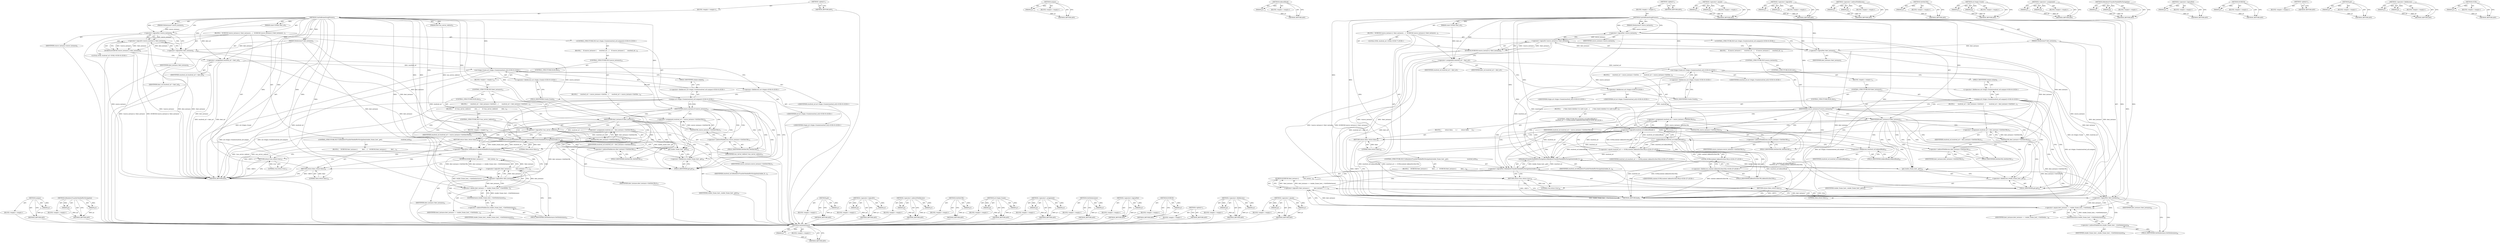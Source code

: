 digraph "GURL" {
vulnerable_128 [label=<(METHOD,unique)>];
vulnerable_129 [label=<(PARAM,p1)>];
vulnerable_130 [label=<(BLOCK,&lt;empty&gt;,&lt;empty&gt;)>];
vulnerable_131 [label=<(METHOD_RETURN,ANY)>];
vulnerable_151 [label=<(METHOD,IsRendererTransferNeededForNavigation)>];
vulnerable_152 [label=<(PARAM,p1)>];
vulnerable_153 [label=<(PARAM,p2)>];
vulnerable_154 [label=<(BLOCK,&lt;empty&gt;,&lt;empty&gt;)>];
vulnerable_155 [label=<(METHOD_RETURN,ANY)>];
vulnerable_6 [label=<(METHOD,&lt;global&gt;)<SUB>1</SUB>>];
vulnerable_7 [label=<(BLOCK,&lt;empty&gt;,&lt;empty&gt;)<SUB>1</SUB>>];
vulnerable_8 [label=<(METHOD,CanSubframeSwapProcess)<SUB>1</SUB>>];
vulnerable_9 [label=<(PARAM,const GURL&amp; dest_url)<SUB>2</SUB>>];
vulnerable_10 [label=<(PARAM,SiteInstance* source_instance)<SUB>3</SUB>>];
vulnerable_11 [label=<(PARAM,SiteInstance* dest_instance)<SUB>4</SUB>>];
vulnerable_12 [label=<(PARAM,bool was_server_redirect)<SUB>5</SUB>>];
vulnerable_13 [label=<(BLOCK,{
  DCHECK(!source_instance || !dest_instance);...,{
  DCHECK(!source_instance || !dest_instance);...)<SUB>5</SUB>>];
vulnerable_14 [label=<(DCHECK,DCHECK(!source_instance || !dest_instance))<SUB>6</SUB>>];
vulnerable_15 [label=<(&lt;operator&gt;.logicalOr,!source_instance || !dest_instance)<SUB>6</SUB>>];
vulnerable_16 [label=<(&lt;operator&gt;.logicalNot,!source_instance)<SUB>6</SUB>>];
vulnerable_17 [label=<(IDENTIFIER,source_instance,!source_instance)<SUB>6</SUB>>];
vulnerable_18 [label=<(&lt;operator&gt;.logicalNot,!dest_instance)<SUB>6</SUB>>];
vulnerable_19 [label=<(IDENTIFIER,dest_instance,!dest_instance)<SUB>6</SUB>>];
vulnerable_20 [label="<(LOCAL,GURL resolved_url: GURL)<SUB>8</SUB>>"];
vulnerable_21 [label=<(&lt;operator&gt;.assignment,resolved_url = dest_url)<SUB>8</SUB>>];
vulnerable_22 [label=<(IDENTIFIER,resolved_url,resolved_url = dest_url)<SUB>8</SUB>>];
vulnerable_23 [label=<(IDENTIFIER,dest_url,resolved_url = dest_url)<SUB>8</SUB>>];
vulnerable_24 [label="<(CONTROL_STRUCTURE,IF,if (url::Origin::Create(resolved_url).unique()))<SUB>9</SUB>>"];
vulnerable_25 [label="<(unique,url::Origin::Create(resolved_url).unique())<SUB>9</SUB>>"];
vulnerable_26 [label="<(&lt;operator&gt;.fieldAccess,url::Origin::Create(resolved_url).unique)<SUB>9</SUB>>"];
vulnerable_27 [label="<(url.Origin.Create,url::Origin::Create(resolved_url))<SUB>9</SUB>>"];
vulnerable_28 [label="<(&lt;operator&gt;.fieldAccess,url::Origin::Create)<SUB>9</SUB>>"];
vulnerable_29 [label="<(&lt;operator&gt;.fieldAccess,url::Origin)<SUB>9</SUB>>"];
vulnerable_30 [label="<(IDENTIFIER,url,url::Origin::Create(resolved_url))<SUB>9</SUB>>"];
vulnerable_31 [label="<(IDENTIFIER,Origin,url::Origin::Create(resolved_url))<SUB>9</SUB>>"];
vulnerable_32 [label=<(FIELD_IDENTIFIER,Create,Create)<SUB>9</SUB>>];
vulnerable_33 [label="<(IDENTIFIER,resolved_url,url::Origin::Create(resolved_url))<SUB>9</SUB>>"];
vulnerable_34 [label=<(FIELD_IDENTIFIER,unique,unique)<SUB>9</SUB>>];
vulnerable_35 [label=<(BLOCK,{
    if (source_instance) {
      resolved_url...,{
    if (source_instance) {
      resolved_url...)<SUB>9</SUB>>];
vulnerable_36 [label=<(CONTROL_STRUCTURE,IF,if (source_instance))<SUB>10</SUB>>];
vulnerable_37 [label=<(IDENTIFIER,source_instance,if (source_instance))<SUB>10</SUB>>];
vulnerable_38 [label=<(BLOCK,{
      resolved_url = source_instance-&gt;GetSite...,{
      resolved_url = source_instance-&gt;GetSite...)<SUB>10</SUB>>];
vulnerable_39 [label=<(&lt;operator&gt;.assignment,resolved_url = source_instance-&gt;GetSiteURL())<SUB>11</SUB>>];
vulnerable_40 [label=<(IDENTIFIER,resolved_url,resolved_url = source_instance-&gt;GetSiteURL())<SUB>11</SUB>>];
vulnerable_41 [label=<(GetSiteURL,source_instance-&gt;GetSiteURL())<SUB>11</SUB>>];
vulnerable_42 [label=<(&lt;operator&gt;.indirectFieldAccess,source_instance-&gt;GetSiteURL)<SUB>11</SUB>>];
vulnerable_43 [label=<(IDENTIFIER,source_instance,source_instance-&gt;GetSiteURL())<SUB>11</SUB>>];
vulnerable_44 [label=<(FIELD_IDENTIFIER,GetSiteURL,GetSiteURL)<SUB>11</SUB>>];
vulnerable_45 [label=<(CONTROL_STRUCTURE,ELSE,else)<SUB>12</SUB>>];
vulnerable_46 [label=<(BLOCK,&lt;empty&gt;,&lt;empty&gt;)<SUB>12</SUB>>];
vulnerable_47 [label=<(CONTROL_STRUCTURE,IF,if (dest_instance))<SUB>12</SUB>>];
vulnerable_48 [label=<(IDENTIFIER,dest_instance,if (dest_instance))<SUB>12</SUB>>];
vulnerable_49 [label=<(BLOCK,{
       resolved_url = dest_instance-&gt;GetSiteU...,{
       resolved_url = dest_instance-&gt;GetSiteU...)<SUB>12</SUB>>];
vulnerable_50 [label=<(&lt;operator&gt;.assignment,resolved_url = dest_instance-&gt;GetSiteURL())<SUB>13</SUB>>];
vulnerable_51 [label=<(IDENTIFIER,resolved_url,resolved_url = dest_instance-&gt;GetSiteURL())<SUB>13</SUB>>];
vulnerable_52 [label=<(GetSiteURL,dest_instance-&gt;GetSiteURL())<SUB>13</SUB>>];
vulnerable_53 [label=<(&lt;operator&gt;.indirectFieldAccess,dest_instance-&gt;GetSiteURL)<SUB>13</SUB>>];
vulnerable_54 [label=<(IDENTIFIER,dest_instance,dest_instance-&gt;GetSiteURL())<SUB>13</SUB>>];
vulnerable_55 [label=<(FIELD_IDENTIFIER,GetSiteURL,GetSiteURL)<SUB>13</SUB>>];
vulnerable_56 [label=<(CONTROL_STRUCTURE,ELSE,else)<SUB>14</SUB>>];
vulnerable_57 [label=<(BLOCK,{
      if (!was_server_redirect)
         retu...,{
      if (!was_server_redirect)
         retu...)<SUB>14</SUB>>];
vulnerable_58 [label=<(CONTROL_STRUCTURE,IF,if (!was_server_redirect))<SUB>15</SUB>>];
vulnerable_59 [label=<(&lt;operator&gt;.logicalNot,!was_server_redirect)<SUB>15</SUB>>];
vulnerable_60 [label=<(IDENTIFIER,was_server_redirect,!was_server_redirect)<SUB>15</SUB>>];
vulnerable_61 [label=<(BLOCK,&lt;empty&gt;,&lt;empty&gt;)<SUB>16</SUB>>];
vulnerable_62 [label=<(RETURN,return false;,return false;)<SUB>16</SUB>>];
vulnerable_63 [label=<(LITERAL,false,return false;)<SUB>16</SUB>>];
vulnerable_64 [label=<(CONTROL_STRUCTURE,IF,if (!IsRendererTransferNeededForNavigation(render_frame_host_.get(),
                                             resolved_url)))<SUB>20</SUB>>];
vulnerable_65 [label=<(&lt;operator&gt;.logicalNot,!IsRendererTransferNeededForNavigation(render_f...)<SUB>20</SUB>>];
vulnerable_66 [label=<(IsRendererTransferNeededForNavigation,IsRendererTransferNeededForNavigation(render_fr...)<SUB>20</SUB>>];
vulnerable_67 [label=<(get,render_frame_host_.get())<SUB>20</SUB>>];
vulnerable_68 [label=<(&lt;operator&gt;.fieldAccess,render_frame_host_.get)<SUB>20</SUB>>];
vulnerable_69 [label=<(IDENTIFIER,render_frame_host_,render_frame_host_.get())<SUB>20</SUB>>];
vulnerable_70 [label=<(FIELD_IDENTIFIER,get,get)<SUB>20</SUB>>];
vulnerable_71 [label=<(IDENTIFIER,resolved_url,IsRendererTransferNeededForNavigation(render_fr...)<SUB>21</SUB>>];
vulnerable_72 [label=<(BLOCK,{
    DCHECK(!dest_instance ||
           dest_...,{
    DCHECK(!dest_instance ||
           dest_...)<SUB>21</SUB>>];
vulnerable_73 [label=<(DCHECK,DCHECK(!dest_instance ||
           dest_instan...)<SUB>22</SUB>>];
vulnerable_74 [label=<(&lt;operator&gt;.logicalOr,!dest_instance ||
           dest_instance == r...)<SUB>22</SUB>>];
vulnerable_75 [label=<(&lt;operator&gt;.logicalNot,!dest_instance)<SUB>22</SUB>>];
vulnerable_76 [label=<(IDENTIFIER,dest_instance,!dest_instance)<SUB>22</SUB>>];
vulnerable_77 [label=<(&lt;operator&gt;.equals,dest_instance == render_frame_host_-&gt;GetSiteIns...)<SUB>23</SUB>>];
vulnerable_78 [label=<(IDENTIFIER,dest_instance,dest_instance == render_frame_host_-&gt;GetSiteIns...)<SUB>23</SUB>>];
vulnerable_79 [label=<(GetSiteInstance,render_frame_host_-&gt;GetSiteInstance())<SUB>23</SUB>>];
vulnerable_80 [label=<(&lt;operator&gt;.indirectFieldAccess,render_frame_host_-&gt;GetSiteInstance)<SUB>23</SUB>>];
vulnerable_81 [label=<(IDENTIFIER,render_frame_host_,render_frame_host_-&gt;GetSiteInstance())<SUB>23</SUB>>];
vulnerable_82 [label=<(FIELD_IDENTIFIER,GetSiteInstance,GetSiteInstance)<SUB>23</SUB>>];
vulnerable_83 [label=<(RETURN,return false;,return false;)<SUB>24</SUB>>];
vulnerable_84 [label=<(LITERAL,false,return false;)<SUB>24</SUB>>];
vulnerable_85 [label=<(RETURN,return true;,return true;)<SUB>27</SUB>>];
vulnerable_86 [label=<(LITERAL,true,return true;)<SUB>27</SUB>>];
vulnerable_87 [label=<(METHOD_RETURN,bool)<SUB>1</SUB>>];
vulnerable_89 [label=<(METHOD_RETURN,ANY)<SUB>1</SUB>>];
vulnerable_156 [label=<(METHOD,get)>];
vulnerable_157 [label=<(PARAM,p1)>];
vulnerable_158 [label=<(BLOCK,&lt;empty&gt;,&lt;empty&gt;)>];
vulnerable_159 [label=<(METHOD_RETURN,ANY)>];
vulnerable_114 [label=<(METHOD,&lt;operator&gt;.logicalOr)>];
vulnerable_115 [label=<(PARAM,p1)>];
vulnerable_116 [label=<(PARAM,p2)>];
vulnerable_117 [label=<(BLOCK,&lt;empty&gt;,&lt;empty&gt;)>];
vulnerable_118 [label=<(METHOD_RETURN,ANY)>];
vulnerable_146 [label=<(METHOD,&lt;operator&gt;.indirectFieldAccess)>];
vulnerable_147 [label=<(PARAM,p1)>];
vulnerable_148 [label=<(PARAM,p2)>];
vulnerable_149 [label=<(BLOCK,&lt;empty&gt;,&lt;empty&gt;)>];
vulnerable_150 [label=<(METHOD_RETURN,ANY)>];
vulnerable_142 [label=<(METHOD,GetSiteURL)>];
vulnerable_143 [label=<(PARAM,p1)>];
vulnerable_144 [label=<(BLOCK,&lt;empty&gt;,&lt;empty&gt;)>];
vulnerable_145 [label=<(METHOD_RETURN,ANY)>];
vulnerable_137 [label=<(METHOD,url.Origin.Create)>];
vulnerable_138 [label=<(PARAM,p1)>];
vulnerable_139 [label=<(PARAM,p2)>];
vulnerable_140 [label=<(BLOCK,&lt;empty&gt;,&lt;empty&gt;)>];
vulnerable_141 [label=<(METHOD_RETURN,ANY)>];
vulnerable_123 [label=<(METHOD,&lt;operator&gt;.assignment)>];
vulnerable_124 [label=<(PARAM,p1)>];
vulnerable_125 [label=<(PARAM,p2)>];
vulnerable_126 [label=<(BLOCK,&lt;empty&gt;,&lt;empty&gt;)>];
vulnerable_127 [label=<(METHOD_RETURN,ANY)>];
vulnerable_165 [label=<(METHOD,GetSiteInstance)>];
vulnerable_166 [label=<(PARAM,p1)>];
vulnerable_167 [label=<(BLOCK,&lt;empty&gt;,&lt;empty&gt;)>];
vulnerable_168 [label=<(METHOD_RETURN,ANY)>];
vulnerable_119 [label=<(METHOD,&lt;operator&gt;.logicalNot)>];
vulnerable_120 [label=<(PARAM,p1)>];
vulnerable_121 [label=<(BLOCK,&lt;empty&gt;,&lt;empty&gt;)>];
vulnerable_122 [label=<(METHOD_RETURN,ANY)>];
vulnerable_110 [label=<(METHOD,DCHECK)>];
vulnerable_111 [label=<(PARAM,p1)>];
vulnerable_112 [label=<(BLOCK,&lt;empty&gt;,&lt;empty&gt;)>];
vulnerable_113 [label=<(METHOD_RETURN,ANY)>];
vulnerable_104 [label=<(METHOD,&lt;global&gt;)<SUB>1</SUB>>];
vulnerable_105 [label=<(BLOCK,&lt;empty&gt;,&lt;empty&gt;)>];
vulnerable_106 [label=<(METHOD_RETURN,ANY)>];
vulnerable_132 [label=<(METHOD,&lt;operator&gt;.fieldAccess)>];
vulnerable_133 [label=<(PARAM,p1)>];
vulnerable_134 [label=<(PARAM,p2)>];
vulnerable_135 [label=<(BLOCK,&lt;empty&gt;,&lt;empty&gt;)>];
vulnerable_136 [label=<(METHOD_RETURN,ANY)>];
vulnerable_160 [label=<(METHOD,&lt;operator&gt;.equals)>];
vulnerable_161 [label=<(PARAM,p1)>];
vulnerable_162 [label=<(PARAM,p2)>];
vulnerable_163 [label=<(BLOCK,&lt;empty&gt;,&lt;empty&gt;)>];
vulnerable_164 [label=<(METHOD_RETURN,ANY)>];
fixed_183 [label=<(METHOD,GetSiteInstance)>];
fixed_184 [label=<(PARAM,p1)>];
fixed_185 [label=<(BLOCK,&lt;empty&gt;,&lt;empty&gt;)>];
fixed_186 [label=<(METHOD_RETURN,ANY)>];
fixed_138 [label=<(METHOD,unique)>];
fixed_139 [label=<(PARAM,p1)>];
fixed_140 [label=<(BLOCK,&lt;empty&gt;,&lt;empty&gt;)>];
fixed_141 [label=<(METHOD_RETURN,ANY)>];
fixed_161 [label=<(METHOD,IsAboutBlank)>];
fixed_162 [label=<(PARAM,p1)>];
fixed_163 [label=<(BLOCK,&lt;empty&gt;,&lt;empty&gt;)>];
fixed_164 [label=<(METHOD_RETURN,ANY)>];
fixed_6 [label=<(METHOD,&lt;global&gt;)<SUB>1</SUB>>];
fixed_7 [label=<(BLOCK,&lt;empty&gt;,&lt;empty&gt;)<SUB>1</SUB>>];
fixed_8 [label=<(METHOD,CanSubframeSwapProcess)<SUB>1</SUB>>];
fixed_9 [label=<(PARAM,const GURL&amp; dest_url)<SUB>2</SUB>>];
fixed_10 [label=<(PARAM,SiteInstance* source_instance)<SUB>3</SUB>>];
fixed_11 [label=<(PARAM,SiteInstance* dest_instance)<SUB>4</SUB>>];
fixed_12 [label=<(BLOCK,{
  DCHECK(!source_instance || !dest_instance);...,{
  DCHECK(!source_instance || !dest_instance);...)<SUB>4</SUB>>];
fixed_13 [label=<(DCHECK,DCHECK(!source_instance || !dest_instance))<SUB>5</SUB>>];
fixed_14 [label=<(&lt;operator&gt;.logicalOr,!source_instance || !dest_instance)<SUB>5</SUB>>];
fixed_15 [label=<(&lt;operator&gt;.logicalNot,!source_instance)<SUB>5</SUB>>];
fixed_16 [label=<(IDENTIFIER,source_instance,!source_instance)<SUB>5</SUB>>];
fixed_17 [label=<(&lt;operator&gt;.logicalNot,!dest_instance)<SUB>5</SUB>>];
fixed_18 [label=<(IDENTIFIER,dest_instance,!dest_instance)<SUB>5</SUB>>];
fixed_19 [label="<(LOCAL,GURL resolved_url: GURL)<SUB>7</SUB>>"];
fixed_20 [label=<(&lt;operator&gt;.assignment,resolved_url = dest_url)<SUB>7</SUB>>];
fixed_21 [label=<(IDENTIFIER,resolved_url,resolved_url = dest_url)<SUB>7</SUB>>];
fixed_22 [label=<(IDENTIFIER,dest_url,resolved_url = dest_url)<SUB>7</SUB>>];
fixed_23 [label="<(CONTROL_STRUCTURE,IF,if (url::Origin::Create(resolved_url).unique()))<SUB>8</SUB>>"];
fixed_24 [label="<(unique,url::Origin::Create(resolved_url).unique())<SUB>8</SUB>>"];
fixed_25 [label="<(&lt;operator&gt;.fieldAccess,url::Origin::Create(resolved_url).unique)<SUB>8</SUB>>"];
fixed_26 [label="<(url.Origin.Create,url::Origin::Create(resolved_url))<SUB>8</SUB>>"];
fixed_27 [label="<(&lt;operator&gt;.fieldAccess,url::Origin::Create)<SUB>8</SUB>>"];
fixed_28 [label="<(&lt;operator&gt;.fieldAccess,url::Origin)<SUB>8</SUB>>"];
fixed_29 [label="<(IDENTIFIER,url,url::Origin::Create(resolved_url))<SUB>8</SUB>>"];
fixed_30 [label="<(IDENTIFIER,Origin,url::Origin::Create(resolved_url))<SUB>8</SUB>>"];
fixed_31 [label=<(FIELD_IDENTIFIER,Create,Create)<SUB>8</SUB>>];
fixed_32 [label="<(IDENTIFIER,resolved_url,url::Origin::Create(resolved_url))<SUB>8</SUB>>"];
fixed_33 [label=<(FIELD_IDENTIFIER,unique,unique)<SUB>8</SUB>>];
fixed_34 [label=<(BLOCK,{
    if (source_instance) {
      resolved_url...,{
    if (source_instance) {
      resolved_url...)<SUB>8</SUB>>];
fixed_35 [label=<(CONTROL_STRUCTURE,IF,if (source_instance))<SUB>9</SUB>>];
fixed_36 [label=<(IDENTIFIER,source_instance,if (source_instance))<SUB>9</SUB>>];
fixed_37 [label=<(BLOCK,{
      resolved_url = source_instance-&gt;GetSite...,{
      resolved_url = source_instance-&gt;GetSite...)<SUB>9</SUB>>];
fixed_38 [label=<(&lt;operator&gt;.assignment,resolved_url = source_instance-&gt;GetSiteURL())<SUB>10</SUB>>];
fixed_39 [label=<(IDENTIFIER,resolved_url,resolved_url = source_instance-&gt;GetSiteURL())<SUB>10</SUB>>];
fixed_40 [label=<(GetSiteURL,source_instance-&gt;GetSiteURL())<SUB>10</SUB>>];
fixed_41 [label=<(&lt;operator&gt;.indirectFieldAccess,source_instance-&gt;GetSiteURL)<SUB>10</SUB>>];
fixed_42 [label=<(IDENTIFIER,source_instance,source_instance-&gt;GetSiteURL())<SUB>10</SUB>>];
fixed_43 [label=<(FIELD_IDENTIFIER,GetSiteURL,GetSiteURL)<SUB>10</SUB>>];
fixed_44 [label=<(CONTROL_STRUCTURE,ELSE,else)<SUB>11</SUB>>];
fixed_45 [label=<(BLOCK,&lt;empty&gt;,&lt;empty&gt;)<SUB>11</SUB>>];
fixed_46 [label=<(CONTROL_STRUCTURE,IF,if (dest_instance))<SUB>11</SUB>>];
fixed_47 [label=<(IDENTIFIER,dest_instance,if (dest_instance))<SUB>11</SUB>>];
fixed_48 [label=<(BLOCK,{
       resolved_url = dest_instance-&gt;GetSiteU...,{
       resolved_url = dest_instance-&gt;GetSiteU...)<SUB>11</SUB>>];
fixed_49 [label=<(&lt;operator&gt;.assignment,resolved_url = dest_instance-&gt;GetSiteURL())<SUB>12</SUB>>];
fixed_50 [label=<(IDENTIFIER,resolved_url,resolved_url = dest_instance-&gt;GetSiteURL())<SUB>12</SUB>>];
fixed_51 [label=<(GetSiteURL,dest_instance-&gt;GetSiteURL())<SUB>12</SUB>>];
fixed_52 [label=<(&lt;operator&gt;.indirectFieldAccess,dest_instance-&gt;GetSiteURL)<SUB>12</SUB>>];
fixed_53 [label=<(IDENTIFIER,dest_instance,dest_instance-&gt;GetSiteURL())<SUB>12</SUB>>];
fixed_54 [label=<(FIELD_IDENTIFIER,GetSiteURL,GetSiteURL)<SUB>12</SUB>>];
fixed_55 [label=<(CONTROL_STRUCTURE,ELSE,else)<SUB>13</SUB>>];
fixed_56 [label=<(BLOCK,{
      // then check whether it is safe to put...,{
      // then check whether it is safe to put...)<SUB>13</SUB>>];
fixed_57 [label="<(CONTROL_STRUCTURE,IF,if (resolved_url.IsAboutBlank() ||
          resolved_url == GURL(content::kAboutSrcDocURL)))<SUB>26</SUB>>"];
fixed_58 [label=<(&lt;operator&gt;.logicalOr,resolved_url.IsAboutBlank() ||
          resolv...)<SUB>26</SUB>>];
fixed_59 [label=<(IsAboutBlank,resolved_url.IsAboutBlank())<SUB>26</SUB>>];
fixed_60 [label=<(&lt;operator&gt;.fieldAccess,resolved_url.IsAboutBlank)<SUB>26</SUB>>];
fixed_61 [label=<(IDENTIFIER,resolved_url,resolved_url.IsAboutBlank())<SUB>26</SUB>>];
fixed_62 [label=<(FIELD_IDENTIFIER,IsAboutBlank,IsAboutBlank)<SUB>26</SUB>>];
fixed_63 [label="<(&lt;operator&gt;.equals,resolved_url == GURL(content::kAboutSrcDocURL))<SUB>27</SUB>>"];
fixed_64 [label="<(IDENTIFIER,resolved_url,resolved_url == GURL(content::kAboutSrcDocURL))<SUB>27</SUB>>"];
fixed_65 [label="<(GURL,GURL(content::kAboutSrcDocURL))<SUB>27</SUB>>"];
fixed_66 [label="<(&lt;operator&gt;.fieldAccess,content::kAboutSrcDocURL)<SUB>27</SUB>>"];
fixed_67 [label="<(IDENTIFIER,content,GURL(content::kAboutSrcDocURL))<SUB>27</SUB>>"];
fixed_68 [label=<(FIELD_IDENTIFIER,kAboutSrcDocURL,kAboutSrcDocURL)<SUB>27</SUB>>];
fixed_69 [label=<(BLOCK,{
         return false;
      },{
         return false;
      })<SUB>27</SUB>>];
fixed_70 [label=<(RETURN,return false;,return false;)<SUB>28</SUB>>];
fixed_71 [label=<(LITERAL,false,return false;)<SUB>28</SUB>>];
fixed_72 [label=<(CONTROL_STRUCTURE,IF,if (!IsRendererTransferNeededForNavigation(render_frame_host_.get(),
                                             resolved_url)))<SUB>33</SUB>>];
fixed_73 [label=<(&lt;operator&gt;.logicalNot,!IsRendererTransferNeededForNavigation(render_f...)<SUB>33</SUB>>];
fixed_74 [label=<(IsRendererTransferNeededForNavigation,IsRendererTransferNeededForNavigation(render_fr...)<SUB>33</SUB>>];
fixed_75 [label=<(get,render_frame_host_.get())<SUB>33</SUB>>];
fixed_76 [label=<(&lt;operator&gt;.fieldAccess,render_frame_host_.get)<SUB>33</SUB>>];
fixed_77 [label=<(IDENTIFIER,render_frame_host_,render_frame_host_.get())<SUB>33</SUB>>];
fixed_78 [label=<(FIELD_IDENTIFIER,get,get)<SUB>33</SUB>>];
fixed_79 [label=<(IDENTIFIER,resolved_url,IsRendererTransferNeededForNavigation(render_fr...)<SUB>34</SUB>>];
fixed_80 [label=<(BLOCK,{
    DCHECK(!dest_instance ||
           dest_...,{
    DCHECK(!dest_instance ||
           dest_...)<SUB>34</SUB>>];
fixed_81 [label=<(DCHECK,DCHECK(!dest_instance ||
           dest_instan...)<SUB>35</SUB>>];
fixed_82 [label=<(&lt;operator&gt;.logicalOr,!dest_instance ||
           dest_instance == r...)<SUB>35</SUB>>];
fixed_83 [label=<(&lt;operator&gt;.logicalNot,!dest_instance)<SUB>35</SUB>>];
fixed_84 [label=<(IDENTIFIER,dest_instance,!dest_instance)<SUB>35</SUB>>];
fixed_85 [label=<(&lt;operator&gt;.equals,dest_instance == render_frame_host_-&gt;GetSiteIns...)<SUB>36</SUB>>];
fixed_86 [label=<(IDENTIFIER,dest_instance,dest_instance == render_frame_host_-&gt;GetSiteIns...)<SUB>36</SUB>>];
fixed_87 [label=<(GetSiteInstance,render_frame_host_-&gt;GetSiteInstance())<SUB>36</SUB>>];
fixed_88 [label=<(&lt;operator&gt;.indirectFieldAccess,render_frame_host_-&gt;GetSiteInstance)<SUB>36</SUB>>];
fixed_89 [label=<(IDENTIFIER,render_frame_host_,render_frame_host_-&gt;GetSiteInstance())<SUB>36</SUB>>];
fixed_90 [label=<(FIELD_IDENTIFIER,GetSiteInstance,GetSiteInstance)<SUB>36</SUB>>];
fixed_91 [label=<(RETURN,return false;,return false;)<SUB>37</SUB>>];
fixed_92 [label=<(LITERAL,false,return false;)<SUB>37</SUB>>];
fixed_93 [label=<(RETURN,return true;,return true;)<SUB>40</SUB>>];
fixed_94 [label=<(LITERAL,true,return true;)<SUB>40</SUB>>];
fixed_95 [label=<(METHOD_RETURN,bool)<SUB>1</SUB>>];
fixed_97 [label=<(METHOD_RETURN,ANY)<SUB>1</SUB>>];
fixed_165 [label=<(METHOD,&lt;operator&gt;.equals)>];
fixed_166 [label=<(PARAM,p1)>];
fixed_167 [label=<(PARAM,p2)>];
fixed_168 [label=<(BLOCK,&lt;empty&gt;,&lt;empty&gt;)>];
fixed_169 [label=<(METHOD_RETURN,ANY)>];
fixed_124 [label=<(METHOD,&lt;operator&gt;.logicalOr)>];
fixed_125 [label=<(PARAM,p1)>];
fixed_126 [label=<(PARAM,p2)>];
fixed_127 [label=<(BLOCK,&lt;empty&gt;,&lt;empty&gt;)>];
fixed_128 [label=<(METHOD_RETURN,ANY)>];
fixed_156 [label=<(METHOD,&lt;operator&gt;.indirectFieldAccess)>];
fixed_157 [label=<(PARAM,p1)>];
fixed_158 [label=<(PARAM,p2)>];
fixed_159 [label=<(BLOCK,&lt;empty&gt;,&lt;empty&gt;)>];
fixed_160 [label=<(METHOD_RETURN,ANY)>];
fixed_152 [label=<(METHOD,GetSiteURL)>];
fixed_153 [label=<(PARAM,p1)>];
fixed_154 [label=<(BLOCK,&lt;empty&gt;,&lt;empty&gt;)>];
fixed_155 [label=<(METHOD_RETURN,ANY)>];
fixed_147 [label=<(METHOD,url.Origin.Create)>];
fixed_148 [label=<(PARAM,p1)>];
fixed_149 [label=<(PARAM,p2)>];
fixed_150 [label=<(BLOCK,&lt;empty&gt;,&lt;empty&gt;)>];
fixed_151 [label=<(METHOD_RETURN,ANY)>];
fixed_133 [label=<(METHOD,&lt;operator&gt;.assignment)>];
fixed_134 [label=<(PARAM,p1)>];
fixed_135 [label=<(PARAM,p2)>];
fixed_136 [label=<(BLOCK,&lt;empty&gt;,&lt;empty&gt;)>];
fixed_137 [label=<(METHOD_RETURN,ANY)>];
fixed_174 [label=<(METHOD,IsRendererTransferNeededForNavigation)>];
fixed_175 [label=<(PARAM,p1)>];
fixed_176 [label=<(PARAM,p2)>];
fixed_177 [label=<(BLOCK,&lt;empty&gt;,&lt;empty&gt;)>];
fixed_178 [label=<(METHOD_RETURN,ANY)>];
fixed_129 [label=<(METHOD,&lt;operator&gt;.logicalNot)>];
fixed_130 [label=<(PARAM,p1)>];
fixed_131 [label=<(BLOCK,&lt;empty&gt;,&lt;empty&gt;)>];
fixed_132 [label=<(METHOD_RETURN,ANY)>];
fixed_120 [label=<(METHOD,DCHECK)>];
fixed_121 [label=<(PARAM,p1)>];
fixed_122 [label=<(BLOCK,&lt;empty&gt;,&lt;empty&gt;)>];
fixed_123 [label=<(METHOD_RETURN,ANY)>];
fixed_114 [label=<(METHOD,&lt;global&gt;)<SUB>1</SUB>>];
fixed_115 [label=<(BLOCK,&lt;empty&gt;,&lt;empty&gt;)>];
fixed_116 [label=<(METHOD_RETURN,ANY)>];
fixed_179 [label=<(METHOD,get)>];
fixed_180 [label=<(PARAM,p1)>];
fixed_181 [label=<(BLOCK,&lt;empty&gt;,&lt;empty&gt;)>];
fixed_182 [label=<(METHOD_RETURN,ANY)>];
fixed_142 [label=<(METHOD,&lt;operator&gt;.fieldAccess)>];
fixed_143 [label=<(PARAM,p1)>];
fixed_144 [label=<(PARAM,p2)>];
fixed_145 [label=<(BLOCK,&lt;empty&gt;,&lt;empty&gt;)>];
fixed_146 [label=<(METHOD_RETURN,ANY)>];
fixed_170 [label=<(METHOD,GURL)>];
fixed_171 [label=<(PARAM,p1)>];
fixed_172 [label=<(BLOCK,&lt;empty&gt;,&lt;empty&gt;)>];
fixed_173 [label=<(METHOD_RETURN,ANY)>];
vulnerable_128 -> vulnerable_129  [key=0, label="AST: "];
vulnerable_128 -> vulnerable_129  [key=1, label="DDG: "];
vulnerable_128 -> vulnerable_130  [key=0, label="AST: "];
vulnerable_128 -> vulnerable_131  [key=0, label="AST: "];
vulnerable_128 -> vulnerable_131  [key=1, label="CFG: "];
vulnerable_129 -> vulnerable_131  [key=0, label="DDG: p1"];
vulnerable_130 -> fixed_183  [key=0];
vulnerable_131 -> fixed_183  [key=0];
vulnerable_151 -> vulnerable_152  [key=0, label="AST: "];
vulnerable_151 -> vulnerable_152  [key=1, label="DDG: "];
vulnerable_151 -> vulnerable_154  [key=0, label="AST: "];
vulnerable_151 -> vulnerable_153  [key=0, label="AST: "];
vulnerable_151 -> vulnerable_153  [key=1, label="DDG: "];
vulnerable_151 -> vulnerable_155  [key=0, label="AST: "];
vulnerable_151 -> vulnerable_155  [key=1, label="CFG: "];
vulnerable_152 -> vulnerable_155  [key=0, label="DDG: p1"];
vulnerable_153 -> vulnerable_155  [key=0, label="DDG: p2"];
vulnerable_154 -> fixed_183  [key=0];
vulnerable_155 -> fixed_183  [key=0];
vulnerable_6 -> vulnerable_7  [key=0, label="AST: "];
vulnerable_6 -> vulnerable_89  [key=0, label="AST: "];
vulnerable_6 -> vulnerable_89  [key=1, label="CFG: "];
vulnerable_7 -> vulnerable_8  [key=0, label="AST: "];
vulnerable_8 -> vulnerable_9  [key=0, label="AST: "];
vulnerable_8 -> vulnerable_9  [key=1, label="DDG: "];
vulnerable_8 -> vulnerable_10  [key=0, label="AST: "];
vulnerable_8 -> vulnerable_10  [key=1, label="DDG: "];
vulnerable_8 -> vulnerable_11  [key=0, label="AST: "];
vulnerable_8 -> vulnerable_11  [key=1, label="DDG: "];
vulnerable_8 -> vulnerable_12  [key=0, label="AST: "];
vulnerable_8 -> vulnerable_12  [key=1, label="DDG: "];
vulnerable_8 -> vulnerable_13  [key=0, label="AST: "];
vulnerable_8 -> vulnerable_87  [key=0, label="AST: "];
vulnerable_8 -> vulnerable_16  [key=0, label="CFG: "];
vulnerable_8 -> vulnerable_16  [key=1, label="DDG: "];
vulnerable_8 -> vulnerable_21  [key=0, label="DDG: "];
vulnerable_8 -> vulnerable_85  [key=0, label="DDG: "];
vulnerable_8 -> vulnerable_86  [key=0, label="DDG: "];
vulnerable_8 -> vulnerable_83  [key=0, label="DDG: "];
vulnerable_8 -> vulnerable_18  [key=0, label="DDG: "];
vulnerable_8 -> vulnerable_37  [key=0, label="DDG: "];
vulnerable_8 -> vulnerable_66  [key=0, label="DDG: "];
vulnerable_8 -> vulnerable_84  [key=0, label="DDG: "];
vulnerable_8 -> vulnerable_27  [key=0, label="DDG: "];
vulnerable_8 -> vulnerable_75  [key=0, label="DDG: "];
vulnerable_8 -> vulnerable_77  [key=0, label="DDG: "];
vulnerable_8 -> vulnerable_48  [key=0, label="DDG: "];
vulnerable_8 -> vulnerable_59  [key=0, label="DDG: "];
vulnerable_8 -> vulnerable_62  [key=0, label="DDG: "];
vulnerable_8 -> vulnerable_63  [key=0, label="DDG: "];
vulnerable_9 -> vulnerable_21  [key=0, label="DDG: dest_url"];
vulnerable_10 -> vulnerable_16  [key=0, label="DDG: source_instance"];
vulnerable_11 -> vulnerable_87  [key=0, label="DDG: dest_instance"];
vulnerable_11 -> vulnerable_18  [key=0, label="DDG: dest_instance"];
vulnerable_11 -> vulnerable_75  [key=0, label="DDG: dest_instance"];
vulnerable_11 -> vulnerable_52  [key=0, label="DDG: dest_instance"];
vulnerable_12 -> vulnerable_59  [key=0, label="DDG: was_server_redirect"];
vulnerable_13 -> vulnerable_14  [key=0, label="AST: "];
vulnerable_13 -> vulnerable_20  [key=0, label="AST: "];
vulnerable_13 -> vulnerable_21  [key=0, label="AST: "];
vulnerable_13 -> vulnerable_24  [key=0, label="AST: "];
vulnerable_13 -> vulnerable_64  [key=0, label="AST: "];
vulnerable_13 -> vulnerable_85  [key=0, label="AST: "];
vulnerable_14 -> vulnerable_15  [key=0, label="AST: "];
vulnerable_14 -> vulnerable_21  [key=0, label="CFG: "];
vulnerable_14 -> vulnerable_87  [key=0, label="DDG: !source_instance || !dest_instance"];
vulnerable_14 -> vulnerable_87  [key=1, label="DDG: DCHECK(!source_instance || !dest_instance)"];
vulnerable_15 -> vulnerable_16  [key=0, label="AST: "];
vulnerable_15 -> vulnerable_18  [key=0, label="AST: "];
vulnerable_15 -> vulnerable_14  [key=0, label="CFG: "];
vulnerable_15 -> vulnerable_14  [key=1, label="DDG: !source_instance"];
vulnerable_15 -> vulnerable_14  [key=2, label="DDG: !dest_instance"];
vulnerable_15 -> vulnerable_87  [key=0, label="DDG: !source_instance"];
vulnerable_15 -> vulnerable_87  [key=1, label="DDG: !dest_instance"];
vulnerable_16 -> vulnerable_17  [key=0, label="AST: "];
vulnerable_16 -> vulnerable_15  [key=0, label="CFG: "];
vulnerable_16 -> vulnerable_15  [key=1, label="DDG: source_instance"];
vulnerable_16 -> vulnerable_18  [key=0, label="CFG: "];
vulnerable_16 -> vulnerable_18  [key=1, label="CDG: "];
vulnerable_16 -> vulnerable_87  [key=0, label="DDG: source_instance"];
vulnerable_16 -> vulnerable_41  [key=0, label="DDG: source_instance"];
vulnerable_17 -> fixed_183  [key=0];
vulnerable_18 -> vulnerable_19  [key=0, label="AST: "];
vulnerable_18 -> vulnerable_15  [key=0, label="CFG: "];
vulnerable_18 -> vulnerable_15  [key=1, label="DDG: dest_instance"];
vulnerable_18 -> vulnerable_87  [key=0, label="DDG: dest_instance"];
vulnerable_18 -> vulnerable_75  [key=0, label="DDG: dest_instance"];
vulnerable_18 -> vulnerable_52  [key=0, label="DDG: dest_instance"];
vulnerable_19 -> fixed_183  [key=0];
vulnerable_20 -> fixed_183  [key=0];
vulnerable_21 -> vulnerable_22  [key=0, label="AST: "];
vulnerable_21 -> vulnerable_23  [key=0, label="AST: "];
vulnerable_21 -> vulnerable_29  [key=0, label="CFG: "];
vulnerable_21 -> vulnerable_87  [key=0, label="DDG: dest_url"];
vulnerable_21 -> vulnerable_87  [key=1, label="DDG: resolved_url = dest_url"];
vulnerable_21 -> vulnerable_27  [key=0, label="DDG: resolved_url"];
vulnerable_22 -> fixed_183  [key=0];
vulnerable_23 -> fixed_183  [key=0];
vulnerable_24 -> vulnerable_25  [key=0, label="AST: "];
vulnerable_24 -> vulnerable_35  [key=0, label="AST: "];
vulnerable_25 -> vulnerable_26  [key=0, label="AST: "];
vulnerable_25 -> vulnerable_37  [key=0, label="CFG: "];
vulnerable_25 -> vulnerable_37  [key=1, label="CDG: "];
vulnerable_25 -> vulnerable_70  [key=0, label="CFG: "];
vulnerable_25 -> vulnerable_70  [key=1, label="CDG: "];
vulnerable_25 -> vulnerable_87  [key=0, label="DDG: url::Origin::Create(resolved_url).unique"];
vulnerable_25 -> vulnerable_87  [key=1, label="DDG: url::Origin::Create(resolved_url).unique()"];
vulnerable_25 -> vulnerable_68  [key=0, label="CDG: "];
vulnerable_25 -> vulnerable_66  [key=0, label="CDG: "];
vulnerable_25 -> vulnerable_67  [key=0, label="CDG: "];
vulnerable_25 -> vulnerable_65  [key=0, label="CDG: "];
vulnerable_26 -> vulnerable_27  [key=0, label="AST: "];
vulnerable_26 -> vulnerable_34  [key=0, label="AST: "];
vulnerable_26 -> vulnerable_25  [key=0, label="CFG: "];
vulnerable_27 -> vulnerable_28  [key=0, label="AST: "];
vulnerable_27 -> vulnerable_33  [key=0, label="AST: "];
vulnerable_27 -> vulnerable_34  [key=0, label="CFG: "];
vulnerable_27 -> vulnerable_87  [key=0, label="DDG: url::Origin::Create"];
vulnerable_27 -> vulnerable_87  [key=1, label="DDG: resolved_url"];
vulnerable_27 -> vulnerable_66  [key=0, label="DDG: resolved_url"];
vulnerable_28 -> vulnerable_29  [key=0, label="AST: "];
vulnerable_28 -> vulnerable_32  [key=0, label="AST: "];
vulnerable_28 -> vulnerable_27  [key=0, label="CFG: "];
vulnerable_29 -> vulnerable_30  [key=0, label="AST: "];
vulnerable_29 -> vulnerable_31  [key=0, label="AST: "];
vulnerable_29 -> vulnerable_32  [key=0, label="CFG: "];
vulnerable_30 -> fixed_183  [key=0];
vulnerable_31 -> fixed_183  [key=0];
vulnerable_32 -> vulnerable_28  [key=0, label="CFG: "];
vulnerable_33 -> fixed_183  [key=0];
vulnerable_34 -> vulnerable_26  [key=0, label="CFG: "];
vulnerable_35 -> vulnerable_36  [key=0, label="AST: "];
vulnerable_36 -> vulnerable_37  [key=0, label="AST: "];
vulnerable_36 -> vulnerable_38  [key=0, label="AST: "];
vulnerable_36 -> vulnerable_45  [key=0, label="AST: "];
vulnerable_37 -> vulnerable_48  [key=0, label="CFG: "];
vulnerable_37 -> vulnerable_48  [key=1, label="CDG: "];
vulnerable_37 -> vulnerable_44  [key=0, label="CFG: "];
vulnerable_37 -> vulnerable_44  [key=1, label="CDG: "];
vulnerable_37 -> vulnerable_68  [key=0, label="CDG: "];
vulnerable_37 -> vulnerable_42  [key=0, label="CDG: "];
vulnerable_37 -> vulnerable_66  [key=0, label="CDG: "];
vulnerable_37 -> vulnerable_67  [key=0, label="CDG: "];
vulnerable_37 -> vulnerable_41  [key=0, label="CDG: "];
vulnerable_37 -> vulnerable_70  [key=0, label="CDG: "];
vulnerable_37 -> vulnerable_65  [key=0, label="CDG: "];
vulnerable_37 -> vulnerable_39  [key=0, label="CDG: "];
vulnerable_38 -> vulnerable_39  [key=0, label="AST: "];
vulnerable_39 -> vulnerable_40  [key=0, label="AST: "];
vulnerable_39 -> vulnerable_41  [key=0, label="AST: "];
vulnerable_39 -> vulnerable_70  [key=0, label="CFG: "];
vulnerable_39 -> vulnerable_66  [key=0, label="DDG: resolved_url"];
vulnerable_40 -> fixed_183  [key=0];
vulnerable_41 -> vulnerable_42  [key=0, label="AST: "];
vulnerable_41 -> vulnerable_39  [key=0, label="CFG: "];
vulnerable_41 -> vulnerable_39  [key=1, label="DDG: source_instance-&gt;GetSiteURL"];
vulnerable_42 -> vulnerable_43  [key=0, label="AST: "];
vulnerable_42 -> vulnerable_44  [key=0, label="AST: "];
vulnerable_42 -> vulnerable_41  [key=0, label="CFG: "];
vulnerable_43 -> fixed_183  [key=0];
vulnerable_44 -> vulnerable_42  [key=0, label="CFG: "];
vulnerable_45 -> vulnerable_46  [key=0, label="AST: "];
vulnerable_46 -> vulnerable_47  [key=0, label="AST: "];
vulnerable_47 -> vulnerable_48  [key=0, label="AST: "];
vulnerable_47 -> vulnerable_49  [key=0, label="AST: "];
vulnerable_47 -> vulnerable_56  [key=0, label="AST: "];
vulnerable_48 -> vulnerable_55  [key=0, label="CFG: "];
vulnerable_48 -> vulnerable_55  [key=1, label="CDG: "];
vulnerable_48 -> vulnerable_59  [key=0, label="CFG: "];
vulnerable_48 -> vulnerable_59  [key=1, label="CDG: "];
vulnerable_48 -> vulnerable_68  [key=0, label="CDG: "];
vulnerable_48 -> vulnerable_66  [key=0, label="CDG: "];
vulnerable_48 -> vulnerable_52  [key=0, label="CDG: "];
vulnerable_48 -> vulnerable_53  [key=0, label="CDG: "];
vulnerable_48 -> vulnerable_67  [key=0, label="CDG: "];
vulnerable_48 -> vulnerable_70  [key=0, label="CDG: "];
vulnerable_48 -> vulnerable_65  [key=0, label="CDG: "];
vulnerable_48 -> vulnerable_50  [key=0, label="CDG: "];
vulnerable_49 -> vulnerable_50  [key=0, label="AST: "];
vulnerable_50 -> vulnerable_51  [key=0, label="AST: "];
vulnerable_50 -> vulnerable_52  [key=0, label="AST: "];
vulnerable_50 -> vulnerable_70  [key=0, label="CFG: "];
vulnerable_50 -> vulnerable_66  [key=0, label="DDG: resolved_url"];
vulnerable_51 -> fixed_183  [key=0];
vulnerable_52 -> vulnerable_53  [key=0, label="AST: "];
vulnerable_52 -> vulnerable_50  [key=0, label="CFG: "];
vulnerable_52 -> vulnerable_50  [key=1, label="DDG: dest_instance-&gt;GetSiteURL"];
vulnerable_52 -> vulnerable_75  [key=0, label="DDG: dest_instance-&gt;GetSiteURL"];
vulnerable_52 -> vulnerable_77  [key=0, label="DDG: dest_instance-&gt;GetSiteURL"];
vulnerable_53 -> vulnerable_54  [key=0, label="AST: "];
vulnerable_53 -> vulnerable_55  [key=0, label="AST: "];
vulnerable_53 -> vulnerable_52  [key=0, label="CFG: "];
vulnerable_54 -> fixed_183  [key=0];
vulnerable_55 -> vulnerable_53  [key=0, label="CFG: "];
vulnerable_56 -> vulnerable_57  [key=0, label="AST: "];
vulnerable_57 -> vulnerable_58  [key=0, label="AST: "];
vulnerable_58 -> vulnerable_59  [key=0, label="AST: "];
vulnerable_58 -> vulnerable_61  [key=0, label="AST: "];
vulnerable_59 -> vulnerable_60  [key=0, label="AST: "];
vulnerable_59 -> vulnerable_62  [key=0, label="CFG: "];
vulnerable_59 -> vulnerable_62  [key=1, label="CDG: "];
vulnerable_59 -> vulnerable_70  [key=0, label="CFG: "];
vulnerable_59 -> vulnerable_70  [key=1, label="CDG: "];
vulnerable_59 -> vulnerable_87  [key=0, label="DDG: was_server_redirect"];
vulnerable_59 -> vulnerable_87  [key=1, label="DDG: !was_server_redirect"];
vulnerable_59 -> vulnerable_68  [key=0, label="CDG: "];
vulnerable_59 -> vulnerable_66  [key=0, label="CDG: "];
vulnerable_59 -> vulnerable_67  [key=0, label="CDG: "];
vulnerable_59 -> vulnerable_65  [key=0, label="CDG: "];
vulnerable_60 -> fixed_183  [key=0];
vulnerable_61 -> vulnerable_62  [key=0, label="AST: "];
vulnerable_62 -> vulnerable_63  [key=0, label="AST: "];
vulnerable_62 -> vulnerable_87  [key=0, label="CFG: "];
vulnerable_62 -> vulnerable_87  [key=1, label="DDG: &lt;RET&gt;"];
vulnerable_63 -> vulnerable_62  [key=0, label="DDG: false"];
vulnerable_64 -> vulnerable_65  [key=0, label="AST: "];
vulnerable_64 -> vulnerable_72  [key=0, label="AST: "];
vulnerable_65 -> vulnerable_66  [key=0, label="AST: "];
vulnerable_65 -> vulnerable_75  [key=0, label="CFG: "];
vulnerable_65 -> vulnerable_75  [key=1, label="CDG: "];
vulnerable_65 -> vulnerable_85  [key=0, label="CFG: "];
vulnerable_65 -> vulnerable_85  [key=1, label="CDG: "];
vulnerable_65 -> vulnerable_73  [key=0, label="CDG: "];
vulnerable_65 -> vulnerable_83  [key=0, label="CDG: "];
vulnerable_65 -> vulnerable_74  [key=0, label="CDG: "];
vulnerable_66 -> vulnerable_67  [key=0, label="AST: "];
vulnerable_66 -> vulnerable_71  [key=0, label="AST: "];
vulnerable_66 -> vulnerable_65  [key=0, label="CFG: "];
vulnerable_66 -> vulnerable_65  [key=1, label="DDG: render_frame_host_.get()"];
vulnerable_66 -> vulnerable_65  [key=2, label="DDG: resolved_url"];
vulnerable_67 -> vulnerable_68  [key=0, label="AST: "];
vulnerable_67 -> vulnerable_66  [key=0, label="CFG: "];
vulnerable_67 -> vulnerable_66  [key=1, label="DDG: render_frame_host_.get"];
vulnerable_68 -> vulnerable_69  [key=0, label="AST: "];
vulnerable_68 -> vulnerable_70  [key=0, label="AST: "];
vulnerable_68 -> vulnerable_67  [key=0, label="CFG: "];
vulnerable_69 -> fixed_183  [key=0];
vulnerable_70 -> vulnerable_68  [key=0, label="CFG: "];
vulnerable_71 -> fixed_183  [key=0];
vulnerable_72 -> vulnerable_73  [key=0, label="AST: "];
vulnerable_72 -> vulnerable_83  [key=0, label="AST: "];
vulnerable_73 -> vulnerable_74  [key=0, label="AST: "];
vulnerable_73 -> vulnerable_83  [key=0, label="CFG: "];
vulnerable_74 -> vulnerable_75  [key=0, label="AST: "];
vulnerable_74 -> vulnerable_77  [key=0, label="AST: "];
vulnerable_74 -> vulnerable_73  [key=0, label="CFG: "];
vulnerable_74 -> vulnerable_73  [key=1, label="DDG: !dest_instance"];
vulnerable_74 -> vulnerable_73  [key=2, label="DDG: dest_instance == render_frame_host_-&gt;GetSiteInstance()"];
vulnerable_75 -> vulnerable_76  [key=0, label="AST: "];
vulnerable_75 -> vulnerable_74  [key=0, label="CFG: "];
vulnerable_75 -> vulnerable_74  [key=1, label="DDG: dest_instance"];
vulnerable_75 -> vulnerable_82  [key=0, label="CFG: "];
vulnerable_75 -> vulnerable_82  [key=1, label="CDG: "];
vulnerable_75 -> vulnerable_77  [key=0, label="DDG: dest_instance"];
vulnerable_75 -> vulnerable_77  [key=1, label="CDG: "];
vulnerable_75 -> vulnerable_80  [key=0, label="CDG: "];
vulnerable_75 -> vulnerable_79  [key=0, label="CDG: "];
vulnerable_76 -> fixed_183  [key=0];
vulnerable_77 -> vulnerable_78  [key=0, label="AST: "];
vulnerable_77 -> vulnerable_79  [key=0, label="AST: "];
vulnerable_77 -> vulnerable_74  [key=0, label="CFG: "];
vulnerable_77 -> vulnerable_74  [key=1, label="DDG: dest_instance"];
vulnerable_77 -> vulnerable_74  [key=2, label="DDG: render_frame_host_-&gt;GetSiteInstance()"];
vulnerable_78 -> fixed_183  [key=0];
vulnerable_79 -> vulnerable_80  [key=0, label="AST: "];
vulnerable_79 -> vulnerable_77  [key=0, label="CFG: "];
vulnerable_79 -> vulnerable_77  [key=1, label="DDG: render_frame_host_-&gt;GetSiteInstance"];
vulnerable_80 -> vulnerable_81  [key=0, label="AST: "];
vulnerable_80 -> vulnerable_82  [key=0, label="AST: "];
vulnerable_80 -> vulnerable_79  [key=0, label="CFG: "];
vulnerable_81 -> fixed_183  [key=0];
vulnerable_82 -> vulnerable_80  [key=0, label="CFG: "];
vulnerable_83 -> vulnerable_84  [key=0, label="AST: "];
vulnerable_83 -> vulnerable_87  [key=0, label="CFG: "];
vulnerable_83 -> vulnerable_87  [key=1, label="DDG: &lt;RET&gt;"];
vulnerable_84 -> vulnerable_83  [key=0, label="DDG: false"];
vulnerable_85 -> vulnerable_86  [key=0, label="AST: "];
vulnerable_85 -> vulnerable_87  [key=0, label="CFG: "];
vulnerable_85 -> vulnerable_87  [key=1, label="DDG: &lt;RET&gt;"];
vulnerable_86 -> vulnerable_85  [key=0, label="DDG: true"];
vulnerable_87 -> fixed_183  [key=0];
vulnerable_89 -> fixed_183  [key=0];
vulnerable_156 -> vulnerable_157  [key=0, label="AST: "];
vulnerable_156 -> vulnerable_157  [key=1, label="DDG: "];
vulnerable_156 -> vulnerable_158  [key=0, label="AST: "];
vulnerable_156 -> vulnerable_159  [key=0, label="AST: "];
vulnerable_156 -> vulnerable_159  [key=1, label="CFG: "];
vulnerable_157 -> vulnerable_159  [key=0, label="DDG: p1"];
vulnerable_158 -> fixed_183  [key=0];
vulnerable_159 -> fixed_183  [key=0];
vulnerable_114 -> vulnerable_115  [key=0, label="AST: "];
vulnerable_114 -> vulnerable_115  [key=1, label="DDG: "];
vulnerable_114 -> vulnerable_117  [key=0, label="AST: "];
vulnerable_114 -> vulnerable_116  [key=0, label="AST: "];
vulnerable_114 -> vulnerable_116  [key=1, label="DDG: "];
vulnerable_114 -> vulnerable_118  [key=0, label="AST: "];
vulnerable_114 -> vulnerable_118  [key=1, label="CFG: "];
vulnerable_115 -> vulnerable_118  [key=0, label="DDG: p1"];
vulnerable_116 -> vulnerable_118  [key=0, label="DDG: p2"];
vulnerable_117 -> fixed_183  [key=0];
vulnerable_118 -> fixed_183  [key=0];
vulnerable_146 -> vulnerable_147  [key=0, label="AST: "];
vulnerable_146 -> vulnerable_147  [key=1, label="DDG: "];
vulnerable_146 -> vulnerable_149  [key=0, label="AST: "];
vulnerable_146 -> vulnerable_148  [key=0, label="AST: "];
vulnerable_146 -> vulnerable_148  [key=1, label="DDG: "];
vulnerable_146 -> vulnerable_150  [key=0, label="AST: "];
vulnerable_146 -> vulnerable_150  [key=1, label="CFG: "];
vulnerable_147 -> vulnerable_150  [key=0, label="DDG: p1"];
vulnerable_148 -> vulnerable_150  [key=0, label="DDG: p2"];
vulnerable_149 -> fixed_183  [key=0];
vulnerable_150 -> fixed_183  [key=0];
vulnerable_142 -> vulnerable_143  [key=0, label="AST: "];
vulnerable_142 -> vulnerable_143  [key=1, label="DDG: "];
vulnerable_142 -> vulnerable_144  [key=0, label="AST: "];
vulnerable_142 -> vulnerable_145  [key=0, label="AST: "];
vulnerable_142 -> vulnerable_145  [key=1, label="CFG: "];
vulnerable_143 -> vulnerable_145  [key=0, label="DDG: p1"];
vulnerable_144 -> fixed_183  [key=0];
vulnerable_145 -> fixed_183  [key=0];
vulnerable_137 -> vulnerable_138  [key=0, label="AST: "];
vulnerable_137 -> vulnerable_138  [key=1, label="DDG: "];
vulnerable_137 -> vulnerable_140  [key=0, label="AST: "];
vulnerable_137 -> vulnerable_139  [key=0, label="AST: "];
vulnerable_137 -> vulnerable_139  [key=1, label="DDG: "];
vulnerable_137 -> vulnerable_141  [key=0, label="AST: "];
vulnerable_137 -> vulnerable_141  [key=1, label="CFG: "];
vulnerable_138 -> vulnerable_141  [key=0, label="DDG: p1"];
vulnerable_139 -> vulnerable_141  [key=0, label="DDG: p2"];
vulnerable_140 -> fixed_183  [key=0];
vulnerable_141 -> fixed_183  [key=0];
vulnerable_123 -> vulnerable_124  [key=0, label="AST: "];
vulnerable_123 -> vulnerable_124  [key=1, label="DDG: "];
vulnerable_123 -> vulnerable_126  [key=0, label="AST: "];
vulnerable_123 -> vulnerable_125  [key=0, label="AST: "];
vulnerable_123 -> vulnerable_125  [key=1, label="DDG: "];
vulnerable_123 -> vulnerable_127  [key=0, label="AST: "];
vulnerable_123 -> vulnerable_127  [key=1, label="CFG: "];
vulnerable_124 -> vulnerable_127  [key=0, label="DDG: p1"];
vulnerable_125 -> vulnerable_127  [key=0, label="DDG: p2"];
vulnerable_126 -> fixed_183  [key=0];
vulnerable_127 -> fixed_183  [key=0];
vulnerable_165 -> vulnerable_166  [key=0, label="AST: "];
vulnerable_165 -> vulnerable_166  [key=1, label="DDG: "];
vulnerable_165 -> vulnerable_167  [key=0, label="AST: "];
vulnerable_165 -> vulnerable_168  [key=0, label="AST: "];
vulnerable_165 -> vulnerable_168  [key=1, label="CFG: "];
vulnerable_166 -> vulnerable_168  [key=0, label="DDG: p1"];
vulnerable_167 -> fixed_183  [key=0];
vulnerable_168 -> fixed_183  [key=0];
vulnerable_119 -> vulnerable_120  [key=0, label="AST: "];
vulnerable_119 -> vulnerable_120  [key=1, label="DDG: "];
vulnerable_119 -> vulnerable_121  [key=0, label="AST: "];
vulnerable_119 -> vulnerable_122  [key=0, label="AST: "];
vulnerable_119 -> vulnerable_122  [key=1, label="CFG: "];
vulnerable_120 -> vulnerable_122  [key=0, label="DDG: p1"];
vulnerable_121 -> fixed_183  [key=0];
vulnerable_122 -> fixed_183  [key=0];
vulnerable_110 -> vulnerable_111  [key=0, label="AST: "];
vulnerable_110 -> vulnerable_111  [key=1, label="DDG: "];
vulnerable_110 -> vulnerable_112  [key=0, label="AST: "];
vulnerable_110 -> vulnerable_113  [key=0, label="AST: "];
vulnerable_110 -> vulnerable_113  [key=1, label="CFG: "];
vulnerable_111 -> vulnerable_113  [key=0, label="DDG: p1"];
vulnerable_112 -> fixed_183  [key=0];
vulnerable_113 -> fixed_183  [key=0];
vulnerable_104 -> vulnerable_105  [key=0, label="AST: "];
vulnerable_104 -> vulnerable_106  [key=0, label="AST: "];
vulnerable_104 -> vulnerable_106  [key=1, label="CFG: "];
vulnerable_105 -> fixed_183  [key=0];
vulnerable_106 -> fixed_183  [key=0];
vulnerable_132 -> vulnerable_133  [key=0, label="AST: "];
vulnerable_132 -> vulnerable_133  [key=1, label="DDG: "];
vulnerable_132 -> vulnerable_135  [key=0, label="AST: "];
vulnerable_132 -> vulnerable_134  [key=0, label="AST: "];
vulnerable_132 -> vulnerable_134  [key=1, label="DDG: "];
vulnerable_132 -> vulnerable_136  [key=0, label="AST: "];
vulnerable_132 -> vulnerable_136  [key=1, label="CFG: "];
vulnerable_133 -> vulnerable_136  [key=0, label="DDG: p1"];
vulnerable_134 -> vulnerable_136  [key=0, label="DDG: p2"];
vulnerable_135 -> fixed_183  [key=0];
vulnerable_136 -> fixed_183  [key=0];
vulnerable_160 -> vulnerable_161  [key=0, label="AST: "];
vulnerable_160 -> vulnerable_161  [key=1, label="DDG: "];
vulnerable_160 -> vulnerable_163  [key=0, label="AST: "];
vulnerable_160 -> vulnerable_162  [key=0, label="AST: "];
vulnerable_160 -> vulnerable_162  [key=1, label="DDG: "];
vulnerable_160 -> vulnerable_164  [key=0, label="AST: "];
vulnerable_160 -> vulnerable_164  [key=1, label="CFG: "];
vulnerable_161 -> vulnerable_164  [key=0, label="DDG: p1"];
vulnerable_162 -> vulnerable_164  [key=0, label="DDG: p2"];
vulnerable_163 -> fixed_183  [key=0];
vulnerable_164 -> fixed_183  [key=0];
fixed_183 -> fixed_184  [key=0, label="AST: "];
fixed_183 -> fixed_184  [key=1, label="DDG: "];
fixed_183 -> fixed_185  [key=0, label="AST: "];
fixed_183 -> fixed_186  [key=0, label="AST: "];
fixed_183 -> fixed_186  [key=1, label="CFG: "];
fixed_184 -> fixed_186  [key=0, label="DDG: p1"];
fixed_138 -> fixed_139  [key=0, label="AST: "];
fixed_138 -> fixed_139  [key=1, label="DDG: "];
fixed_138 -> fixed_140  [key=0, label="AST: "];
fixed_138 -> fixed_141  [key=0, label="AST: "];
fixed_138 -> fixed_141  [key=1, label="CFG: "];
fixed_139 -> fixed_141  [key=0, label="DDG: p1"];
fixed_161 -> fixed_162  [key=0, label="AST: "];
fixed_161 -> fixed_162  [key=1, label="DDG: "];
fixed_161 -> fixed_163  [key=0, label="AST: "];
fixed_161 -> fixed_164  [key=0, label="AST: "];
fixed_161 -> fixed_164  [key=1, label="CFG: "];
fixed_162 -> fixed_164  [key=0, label="DDG: p1"];
fixed_6 -> fixed_7  [key=0, label="AST: "];
fixed_6 -> fixed_97  [key=0, label="AST: "];
fixed_6 -> fixed_97  [key=1, label="CFG: "];
fixed_7 -> fixed_8  [key=0, label="AST: "];
fixed_8 -> fixed_9  [key=0, label="AST: "];
fixed_8 -> fixed_9  [key=1, label="DDG: "];
fixed_8 -> fixed_10  [key=0, label="AST: "];
fixed_8 -> fixed_10  [key=1, label="DDG: "];
fixed_8 -> fixed_11  [key=0, label="AST: "];
fixed_8 -> fixed_11  [key=1, label="DDG: "];
fixed_8 -> fixed_12  [key=0, label="AST: "];
fixed_8 -> fixed_95  [key=0, label="AST: "];
fixed_8 -> fixed_15  [key=0, label="CFG: "];
fixed_8 -> fixed_15  [key=1, label="DDG: "];
fixed_8 -> fixed_20  [key=0, label="DDG: "];
fixed_8 -> fixed_93  [key=0, label="DDG: "];
fixed_8 -> fixed_94  [key=0, label="DDG: "];
fixed_8 -> fixed_91  [key=0, label="DDG: "];
fixed_8 -> fixed_17  [key=0, label="DDG: "];
fixed_8 -> fixed_36  [key=0, label="DDG: "];
fixed_8 -> fixed_74  [key=0, label="DDG: "];
fixed_8 -> fixed_92  [key=0, label="DDG: "];
fixed_8 -> fixed_26  [key=0, label="DDG: "];
fixed_8 -> fixed_83  [key=0, label="DDG: "];
fixed_8 -> fixed_85  [key=0, label="DDG: "];
fixed_8 -> fixed_47  [key=0, label="DDG: "];
fixed_8 -> fixed_70  [key=0, label="DDG: "];
fixed_8 -> fixed_63  [key=0, label="DDG: "];
fixed_8 -> fixed_71  [key=0, label="DDG: "];
fixed_9 -> fixed_20  [key=0, label="DDG: dest_url"];
fixed_10 -> fixed_15  [key=0, label="DDG: source_instance"];
fixed_11 -> fixed_95  [key=0, label="DDG: dest_instance"];
fixed_11 -> fixed_17  [key=0, label="DDG: dest_instance"];
fixed_11 -> fixed_83  [key=0, label="DDG: dest_instance"];
fixed_11 -> fixed_51  [key=0, label="DDG: dest_instance"];
fixed_12 -> fixed_13  [key=0, label="AST: "];
fixed_12 -> fixed_19  [key=0, label="AST: "];
fixed_12 -> fixed_20  [key=0, label="AST: "];
fixed_12 -> fixed_23  [key=0, label="AST: "];
fixed_12 -> fixed_72  [key=0, label="AST: "];
fixed_12 -> fixed_93  [key=0, label="AST: "];
fixed_13 -> fixed_14  [key=0, label="AST: "];
fixed_13 -> fixed_20  [key=0, label="CFG: "];
fixed_13 -> fixed_95  [key=0, label="DDG: !source_instance || !dest_instance"];
fixed_13 -> fixed_95  [key=1, label="DDG: DCHECK(!source_instance || !dest_instance)"];
fixed_14 -> fixed_15  [key=0, label="AST: "];
fixed_14 -> fixed_17  [key=0, label="AST: "];
fixed_14 -> fixed_13  [key=0, label="CFG: "];
fixed_14 -> fixed_13  [key=1, label="DDG: !source_instance"];
fixed_14 -> fixed_13  [key=2, label="DDG: !dest_instance"];
fixed_14 -> fixed_95  [key=0, label="DDG: !source_instance"];
fixed_14 -> fixed_95  [key=1, label="DDG: !dest_instance"];
fixed_15 -> fixed_16  [key=0, label="AST: "];
fixed_15 -> fixed_14  [key=0, label="CFG: "];
fixed_15 -> fixed_14  [key=1, label="DDG: source_instance"];
fixed_15 -> fixed_17  [key=0, label="CFG: "];
fixed_15 -> fixed_17  [key=1, label="CDG: "];
fixed_15 -> fixed_95  [key=0, label="DDG: source_instance"];
fixed_15 -> fixed_40  [key=0, label="DDG: source_instance"];
fixed_17 -> fixed_18  [key=0, label="AST: "];
fixed_17 -> fixed_14  [key=0, label="CFG: "];
fixed_17 -> fixed_14  [key=1, label="DDG: dest_instance"];
fixed_17 -> fixed_95  [key=0, label="DDG: dest_instance"];
fixed_17 -> fixed_83  [key=0, label="DDG: dest_instance"];
fixed_17 -> fixed_51  [key=0, label="DDG: dest_instance"];
fixed_20 -> fixed_21  [key=0, label="AST: "];
fixed_20 -> fixed_22  [key=0, label="AST: "];
fixed_20 -> fixed_28  [key=0, label="CFG: "];
fixed_20 -> fixed_95  [key=0, label="DDG: dest_url"];
fixed_20 -> fixed_95  [key=1, label="DDG: resolved_url = dest_url"];
fixed_20 -> fixed_26  [key=0, label="DDG: resolved_url"];
fixed_23 -> fixed_24  [key=0, label="AST: "];
fixed_23 -> fixed_34  [key=0, label="AST: "];
fixed_24 -> fixed_25  [key=0, label="AST: "];
fixed_24 -> fixed_36  [key=0, label="CFG: "];
fixed_24 -> fixed_36  [key=1, label="CDG: "];
fixed_24 -> fixed_78  [key=0, label="CFG: "];
fixed_24 -> fixed_78  [key=1, label="CDG: "];
fixed_24 -> fixed_95  [key=0, label="DDG: url::Origin::Create(resolved_url).unique"];
fixed_24 -> fixed_95  [key=1, label="DDG: url::Origin::Create(resolved_url).unique()"];
fixed_24 -> fixed_73  [key=0, label="CDG: "];
fixed_24 -> fixed_75  [key=0, label="CDG: "];
fixed_24 -> fixed_74  [key=0, label="CDG: "];
fixed_24 -> fixed_76  [key=0, label="CDG: "];
fixed_25 -> fixed_26  [key=0, label="AST: "];
fixed_25 -> fixed_33  [key=0, label="AST: "];
fixed_25 -> fixed_24  [key=0, label="CFG: "];
fixed_26 -> fixed_27  [key=0, label="AST: "];
fixed_26 -> fixed_32  [key=0, label="AST: "];
fixed_26 -> fixed_33  [key=0, label="CFG: "];
fixed_26 -> fixed_95  [key=0, label="DDG: url::Origin::Create"];
fixed_26 -> fixed_95  [key=1, label="DDG: resolved_url"];
fixed_26 -> fixed_74  [key=0, label="DDG: resolved_url"];
fixed_26 -> fixed_59  [key=0, label="DDG: resolved_url"];
fixed_26 -> fixed_63  [key=0, label="DDG: resolved_url"];
fixed_27 -> fixed_28  [key=0, label="AST: "];
fixed_27 -> fixed_31  [key=0, label="AST: "];
fixed_27 -> fixed_26  [key=0, label="CFG: "];
fixed_28 -> fixed_29  [key=0, label="AST: "];
fixed_28 -> fixed_30  [key=0, label="AST: "];
fixed_28 -> fixed_31  [key=0, label="CFG: "];
fixed_31 -> fixed_27  [key=0, label="CFG: "];
fixed_33 -> fixed_25  [key=0, label="CFG: "];
fixed_34 -> fixed_35  [key=0, label="AST: "];
fixed_35 -> fixed_36  [key=0, label="AST: "];
fixed_35 -> fixed_37  [key=0, label="AST: "];
fixed_35 -> fixed_44  [key=0, label="AST: "];
fixed_36 -> fixed_47  [key=0, label="CFG: "];
fixed_36 -> fixed_47  [key=1, label="CDG: "];
fixed_36 -> fixed_43  [key=0, label="CFG: "];
fixed_36 -> fixed_43  [key=1, label="CDG: "];
fixed_36 -> fixed_73  [key=0, label="CDG: "];
fixed_36 -> fixed_75  [key=0, label="CDG: "];
fixed_36 -> fixed_38  [key=0, label="CDG: "];
fixed_36 -> fixed_74  [key=0, label="CDG: "];
fixed_36 -> fixed_40  [key=0, label="CDG: "];
fixed_36 -> fixed_76  [key=0, label="CDG: "];
fixed_36 -> fixed_41  [key=0, label="CDG: "];
fixed_36 -> fixed_78  [key=0, label="CDG: "];
fixed_37 -> fixed_38  [key=0, label="AST: "];
fixed_38 -> fixed_39  [key=0, label="AST: "];
fixed_38 -> fixed_40  [key=0, label="AST: "];
fixed_38 -> fixed_78  [key=0, label="CFG: "];
fixed_38 -> fixed_74  [key=0, label="DDG: resolved_url"];
fixed_40 -> fixed_41  [key=0, label="AST: "];
fixed_40 -> fixed_38  [key=0, label="CFG: "];
fixed_40 -> fixed_38  [key=1, label="DDG: source_instance-&gt;GetSiteURL"];
fixed_41 -> fixed_42  [key=0, label="AST: "];
fixed_41 -> fixed_43  [key=0, label="AST: "];
fixed_41 -> fixed_40  [key=0, label="CFG: "];
fixed_43 -> fixed_41  [key=0, label="CFG: "];
fixed_44 -> fixed_45  [key=0, label="AST: "];
fixed_45 -> fixed_46  [key=0, label="AST: "];
fixed_46 -> fixed_47  [key=0, label="AST: "];
fixed_46 -> fixed_48  [key=0, label="AST: "];
fixed_46 -> fixed_55  [key=0, label="AST: "];
fixed_47 -> fixed_54  [key=0, label="CFG: "];
fixed_47 -> fixed_54  [key=1, label="CDG: "];
fixed_47 -> fixed_62  [key=0, label="CFG: "];
fixed_47 -> fixed_62  [key=1, label="CDG: "];
fixed_47 -> fixed_49  [key=0, label="CDG: "];
fixed_47 -> fixed_60  [key=0, label="CDG: "];
fixed_47 -> fixed_73  [key=0, label="CDG: "];
fixed_47 -> fixed_51  [key=0, label="CDG: "];
fixed_47 -> fixed_75  [key=0, label="CDG: "];
fixed_47 -> fixed_52  [key=0, label="CDG: "];
fixed_47 -> fixed_74  [key=0, label="CDG: "];
fixed_47 -> fixed_76  [key=0, label="CDG: "];
fixed_47 -> fixed_59  [key=0, label="CDG: "];
fixed_47 -> fixed_58  [key=0, label="CDG: "];
fixed_47 -> fixed_78  [key=0, label="CDG: "];
fixed_48 -> fixed_49  [key=0, label="AST: "];
fixed_49 -> fixed_50  [key=0, label="AST: "];
fixed_49 -> fixed_51  [key=0, label="AST: "];
fixed_49 -> fixed_78  [key=0, label="CFG: "];
fixed_49 -> fixed_74  [key=0, label="DDG: resolved_url"];
fixed_51 -> fixed_52  [key=0, label="AST: "];
fixed_51 -> fixed_49  [key=0, label="CFG: "];
fixed_51 -> fixed_49  [key=1, label="DDG: dest_instance-&gt;GetSiteURL"];
fixed_51 -> fixed_83  [key=0, label="DDG: dest_instance-&gt;GetSiteURL"];
fixed_51 -> fixed_85  [key=0, label="DDG: dest_instance-&gt;GetSiteURL"];
fixed_52 -> fixed_53  [key=0, label="AST: "];
fixed_52 -> fixed_54  [key=0, label="AST: "];
fixed_52 -> fixed_51  [key=0, label="CFG: "];
fixed_54 -> fixed_52  [key=0, label="CFG: "];
fixed_55 -> fixed_56  [key=0, label="AST: "];
fixed_56 -> fixed_57  [key=0, label="AST: "];
fixed_57 -> fixed_58  [key=0, label="AST: "];
fixed_57 -> fixed_69  [key=0, label="AST: "];
fixed_58 -> fixed_59  [key=0, label="AST: "];
fixed_58 -> fixed_63  [key=0, label="AST: "];
fixed_58 -> fixed_70  [key=0, label="CFG: "];
fixed_58 -> fixed_70  [key=1, label="CDG: "];
fixed_58 -> fixed_78  [key=0, label="CFG: "];
fixed_58 -> fixed_78  [key=1, label="CDG: "];
fixed_58 -> fixed_95  [key=0, label="DDG: resolved_url.IsAboutBlank()"];
fixed_58 -> fixed_95  [key=1, label="DDG: resolved_url == GURL(content::kAboutSrcDocURL)"];
fixed_58 -> fixed_95  [key=2, label="DDG: resolved_url.IsAboutBlank() ||
          resolved_url == GURL(content::kAboutSrcDocURL)"];
fixed_58 -> fixed_73  [key=0, label="CDG: "];
fixed_58 -> fixed_75  [key=0, label="CDG: "];
fixed_58 -> fixed_74  [key=0, label="CDG: "];
fixed_58 -> fixed_76  [key=0, label="CDG: "];
fixed_59 -> fixed_60  [key=0, label="AST: "];
fixed_59 -> fixed_58  [key=0, label="CFG: "];
fixed_59 -> fixed_58  [key=1, label="DDG: resolved_url.IsAboutBlank"];
fixed_59 -> fixed_68  [key=0, label="CFG: "];
fixed_59 -> fixed_68  [key=1, label="CDG: "];
fixed_59 -> fixed_95  [key=0, label="DDG: resolved_url.IsAboutBlank"];
fixed_59 -> fixed_74  [key=0, label="DDG: resolved_url.IsAboutBlank"];
fixed_59 -> fixed_63  [key=0, label="DDG: resolved_url.IsAboutBlank"];
fixed_59 -> fixed_63  [key=1, label="CDG: "];
fixed_59 -> fixed_66  [key=0, label="CDG: "];
fixed_59 -> fixed_65  [key=0, label="CDG: "];
fixed_60 -> fixed_61  [key=0, label="AST: "];
fixed_60 -> fixed_62  [key=0, label="AST: "];
fixed_60 -> fixed_59  [key=0, label="CFG: "];
fixed_62 -> fixed_60  [key=0, label="CFG: "];
fixed_63 -> fixed_64  [key=0, label="AST: "];
fixed_63 -> fixed_65  [key=0, label="AST: "];
fixed_63 -> fixed_58  [key=0, label="CFG: "];
fixed_63 -> fixed_58  [key=1, label="DDG: resolved_url"];
fixed_63 -> fixed_58  [key=2, label="DDG: GURL(content::kAboutSrcDocURL)"];
fixed_63 -> fixed_95  [key=0, label="DDG: resolved_url"];
fixed_63 -> fixed_95  [key=1, label="DDG: GURL(content::kAboutSrcDocURL)"];
fixed_63 -> fixed_74  [key=0, label="DDG: resolved_url"];
fixed_65 -> fixed_66  [key=0, label="AST: "];
fixed_65 -> fixed_63  [key=0, label="CFG: "];
fixed_65 -> fixed_63  [key=1, label="DDG: content::kAboutSrcDocURL"];
fixed_65 -> fixed_95  [key=0, label="DDG: content::kAboutSrcDocURL"];
fixed_66 -> fixed_67  [key=0, label="AST: "];
fixed_66 -> fixed_68  [key=0, label="AST: "];
fixed_66 -> fixed_65  [key=0, label="CFG: "];
fixed_68 -> fixed_66  [key=0, label="CFG: "];
fixed_69 -> fixed_70  [key=0, label="AST: "];
fixed_70 -> fixed_71  [key=0, label="AST: "];
fixed_70 -> fixed_95  [key=0, label="CFG: "];
fixed_70 -> fixed_95  [key=1, label="DDG: &lt;RET&gt;"];
fixed_71 -> fixed_70  [key=0, label="DDG: false"];
fixed_72 -> fixed_73  [key=0, label="AST: "];
fixed_72 -> fixed_80  [key=0, label="AST: "];
fixed_73 -> fixed_74  [key=0, label="AST: "];
fixed_73 -> fixed_83  [key=0, label="CFG: "];
fixed_73 -> fixed_83  [key=1, label="CDG: "];
fixed_73 -> fixed_93  [key=0, label="CFG: "];
fixed_73 -> fixed_93  [key=1, label="CDG: "];
fixed_73 -> fixed_81  [key=0, label="CDG: "];
fixed_73 -> fixed_91  [key=0, label="CDG: "];
fixed_73 -> fixed_82  [key=0, label="CDG: "];
fixed_74 -> fixed_75  [key=0, label="AST: "];
fixed_74 -> fixed_79  [key=0, label="AST: "];
fixed_74 -> fixed_73  [key=0, label="CFG: "];
fixed_74 -> fixed_73  [key=1, label="DDG: render_frame_host_.get()"];
fixed_74 -> fixed_73  [key=2, label="DDG: resolved_url"];
fixed_75 -> fixed_76  [key=0, label="AST: "];
fixed_75 -> fixed_74  [key=0, label="CFG: "];
fixed_75 -> fixed_74  [key=1, label="DDG: render_frame_host_.get"];
fixed_76 -> fixed_77  [key=0, label="AST: "];
fixed_76 -> fixed_78  [key=0, label="AST: "];
fixed_76 -> fixed_75  [key=0, label="CFG: "];
fixed_78 -> fixed_76  [key=0, label="CFG: "];
fixed_80 -> fixed_81  [key=0, label="AST: "];
fixed_80 -> fixed_91  [key=0, label="AST: "];
fixed_81 -> fixed_82  [key=0, label="AST: "];
fixed_81 -> fixed_91  [key=0, label="CFG: "];
fixed_82 -> fixed_83  [key=0, label="AST: "];
fixed_82 -> fixed_85  [key=0, label="AST: "];
fixed_82 -> fixed_81  [key=0, label="CFG: "];
fixed_82 -> fixed_81  [key=1, label="DDG: !dest_instance"];
fixed_82 -> fixed_81  [key=2, label="DDG: dest_instance == render_frame_host_-&gt;GetSiteInstance()"];
fixed_83 -> fixed_84  [key=0, label="AST: "];
fixed_83 -> fixed_82  [key=0, label="CFG: "];
fixed_83 -> fixed_82  [key=1, label="DDG: dest_instance"];
fixed_83 -> fixed_90  [key=0, label="CFG: "];
fixed_83 -> fixed_90  [key=1, label="CDG: "];
fixed_83 -> fixed_85  [key=0, label="DDG: dest_instance"];
fixed_83 -> fixed_85  [key=1, label="CDG: "];
fixed_83 -> fixed_87  [key=0, label="CDG: "];
fixed_83 -> fixed_88  [key=0, label="CDG: "];
fixed_85 -> fixed_86  [key=0, label="AST: "];
fixed_85 -> fixed_87  [key=0, label="AST: "];
fixed_85 -> fixed_82  [key=0, label="CFG: "];
fixed_85 -> fixed_82  [key=1, label="DDG: dest_instance"];
fixed_85 -> fixed_82  [key=2, label="DDG: render_frame_host_-&gt;GetSiteInstance()"];
fixed_87 -> fixed_88  [key=0, label="AST: "];
fixed_87 -> fixed_85  [key=0, label="CFG: "];
fixed_87 -> fixed_85  [key=1, label="DDG: render_frame_host_-&gt;GetSiteInstance"];
fixed_88 -> fixed_89  [key=0, label="AST: "];
fixed_88 -> fixed_90  [key=0, label="AST: "];
fixed_88 -> fixed_87  [key=0, label="CFG: "];
fixed_90 -> fixed_88  [key=0, label="CFG: "];
fixed_91 -> fixed_92  [key=0, label="AST: "];
fixed_91 -> fixed_95  [key=0, label="CFG: "];
fixed_91 -> fixed_95  [key=1, label="DDG: &lt;RET&gt;"];
fixed_92 -> fixed_91  [key=0, label="DDG: false"];
fixed_93 -> fixed_94  [key=0, label="AST: "];
fixed_93 -> fixed_95  [key=0, label="CFG: "];
fixed_93 -> fixed_95  [key=1, label="DDG: &lt;RET&gt;"];
fixed_94 -> fixed_93  [key=0, label="DDG: true"];
fixed_165 -> fixed_166  [key=0, label="AST: "];
fixed_165 -> fixed_166  [key=1, label="DDG: "];
fixed_165 -> fixed_168  [key=0, label="AST: "];
fixed_165 -> fixed_167  [key=0, label="AST: "];
fixed_165 -> fixed_167  [key=1, label="DDG: "];
fixed_165 -> fixed_169  [key=0, label="AST: "];
fixed_165 -> fixed_169  [key=1, label="CFG: "];
fixed_166 -> fixed_169  [key=0, label="DDG: p1"];
fixed_167 -> fixed_169  [key=0, label="DDG: p2"];
fixed_124 -> fixed_125  [key=0, label="AST: "];
fixed_124 -> fixed_125  [key=1, label="DDG: "];
fixed_124 -> fixed_127  [key=0, label="AST: "];
fixed_124 -> fixed_126  [key=0, label="AST: "];
fixed_124 -> fixed_126  [key=1, label="DDG: "];
fixed_124 -> fixed_128  [key=0, label="AST: "];
fixed_124 -> fixed_128  [key=1, label="CFG: "];
fixed_125 -> fixed_128  [key=0, label="DDG: p1"];
fixed_126 -> fixed_128  [key=0, label="DDG: p2"];
fixed_156 -> fixed_157  [key=0, label="AST: "];
fixed_156 -> fixed_157  [key=1, label="DDG: "];
fixed_156 -> fixed_159  [key=0, label="AST: "];
fixed_156 -> fixed_158  [key=0, label="AST: "];
fixed_156 -> fixed_158  [key=1, label="DDG: "];
fixed_156 -> fixed_160  [key=0, label="AST: "];
fixed_156 -> fixed_160  [key=1, label="CFG: "];
fixed_157 -> fixed_160  [key=0, label="DDG: p1"];
fixed_158 -> fixed_160  [key=0, label="DDG: p2"];
fixed_152 -> fixed_153  [key=0, label="AST: "];
fixed_152 -> fixed_153  [key=1, label="DDG: "];
fixed_152 -> fixed_154  [key=0, label="AST: "];
fixed_152 -> fixed_155  [key=0, label="AST: "];
fixed_152 -> fixed_155  [key=1, label="CFG: "];
fixed_153 -> fixed_155  [key=0, label="DDG: p1"];
fixed_147 -> fixed_148  [key=0, label="AST: "];
fixed_147 -> fixed_148  [key=1, label="DDG: "];
fixed_147 -> fixed_150  [key=0, label="AST: "];
fixed_147 -> fixed_149  [key=0, label="AST: "];
fixed_147 -> fixed_149  [key=1, label="DDG: "];
fixed_147 -> fixed_151  [key=0, label="AST: "];
fixed_147 -> fixed_151  [key=1, label="CFG: "];
fixed_148 -> fixed_151  [key=0, label="DDG: p1"];
fixed_149 -> fixed_151  [key=0, label="DDG: p2"];
fixed_133 -> fixed_134  [key=0, label="AST: "];
fixed_133 -> fixed_134  [key=1, label="DDG: "];
fixed_133 -> fixed_136  [key=0, label="AST: "];
fixed_133 -> fixed_135  [key=0, label="AST: "];
fixed_133 -> fixed_135  [key=1, label="DDG: "];
fixed_133 -> fixed_137  [key=0, label="AST: "];
fixed_133 -> fixed_137  [key=1, label="CFG: "];
fixed_134 -> fixed_137  [key=0, label="DDG: p1"];
fixed_135 -> fixed_137  [key=0, label="DDG: p2"];
fixed_174 -> fixed_175  [key=0, label="AST: "];
fixed_174 -> fixed_175  [key=1, label="DDG: "];
fixed_174 -> fixed_177  [key=0, label="AST: "];
fixed_174 -> fixed_176  [key=0, label="AST: "];
fixed_174 -> fixed_176  [key=1, label="DDG: "];
fixed_174 -> fixed_178  [key=0, label="AST: "];
fixed_174 -> fixed_178  [key=1, label="CFG: "];
fixed_175 -> fixed_178  [key=0, label="DDG: p1"];
fixed_176 -> fixed_178  [key=0, label="DDG: p2"];
fixed_129 -> fixed_130  [key=0, label="AST: "];
fixed_129 -> fixed_130  [key=1, label="DDG: "];
fixed_129 -> fixed_131  [key=0, label="AST: "];
fixed_129 -> fixed_132  [key=0, label="AST: "];
fixed_129 -> fixed_132  [key=1, label="CFG: "];
fixed_130 -> fixed_132  [key=0, label="DDG: p1"];
fixed_120 -> fixed_121  [key=0, label="AST: "];
fixed_120 -> fixed_121  [key=1, label="DDG: "];
fixed_120 -> fixed_122  [key=0, label="AST: "];
fixed_120 -> fixed_123  [key=0, label="AST: "];
fixed_120 -> fixed_123  [key=1, label="CFG: "];
fixed_121 -> fixed_123  [key=0, label="DDG: p1"];
fixed_114 -> fixed_115  [key=0, label="AST: "];
fixed_114 -> fixed_116  [key=0, label="AST: "];
fixed_114 -> fixed_116  [key=1, label="CFG: "];
fixed_179 -> fixed_180  [key=0, label="AST: "];
fixed_179 -> fixed_180  [key=1, label="DDG: "];
fixed_179 -> fixed_181  [key=0, label="AST: "];
fixed_179 -> fixed_182  [key=0, label="AST: "];
fixed_179 -> fixed_182  [key=1, label="CFG: "];
fixed_180 -> fixed_182  [key=0, label="DDG: p1"];
fixed_142 -> fixed_143  [key=0, label="AST: "];
fixed_142 -> fixed_143  [key=1, label="DDG: "];
fixed_142 -> fixed_145  [key=0, label="AST: "];
fixed_142 -> fixed_144  [key=0, label="AST: "];
fixed_142 -> fixed_144  [key=1, label="DDG: "];
fixed_142 -> fixed_146  [key=0, label="AST: "];
fixed_142 -> fixed_146  [key=1, label="CFG: "];
fixed_143 -> fixed_146  [key=0, label="DDG: p1"];
fixed_144 -> fixed_146  [key=0, label="DDG: p2"];
fixed_170 -> fixed_171  [key=0, label="AST: "];
fixed_170 -> fixed_171  [key=1, label="DDG: "];
fixed_170 -> fixed_172  [key=0, label="AST: "];
fixed_170 -> fixed_173  [key=0, label="AST: "];
fixed_170 -> fixed_173  [key=1, label="CFG: "];
fixed_171 -> fixed_173  [key=0, label="DDG: p1"];
}
